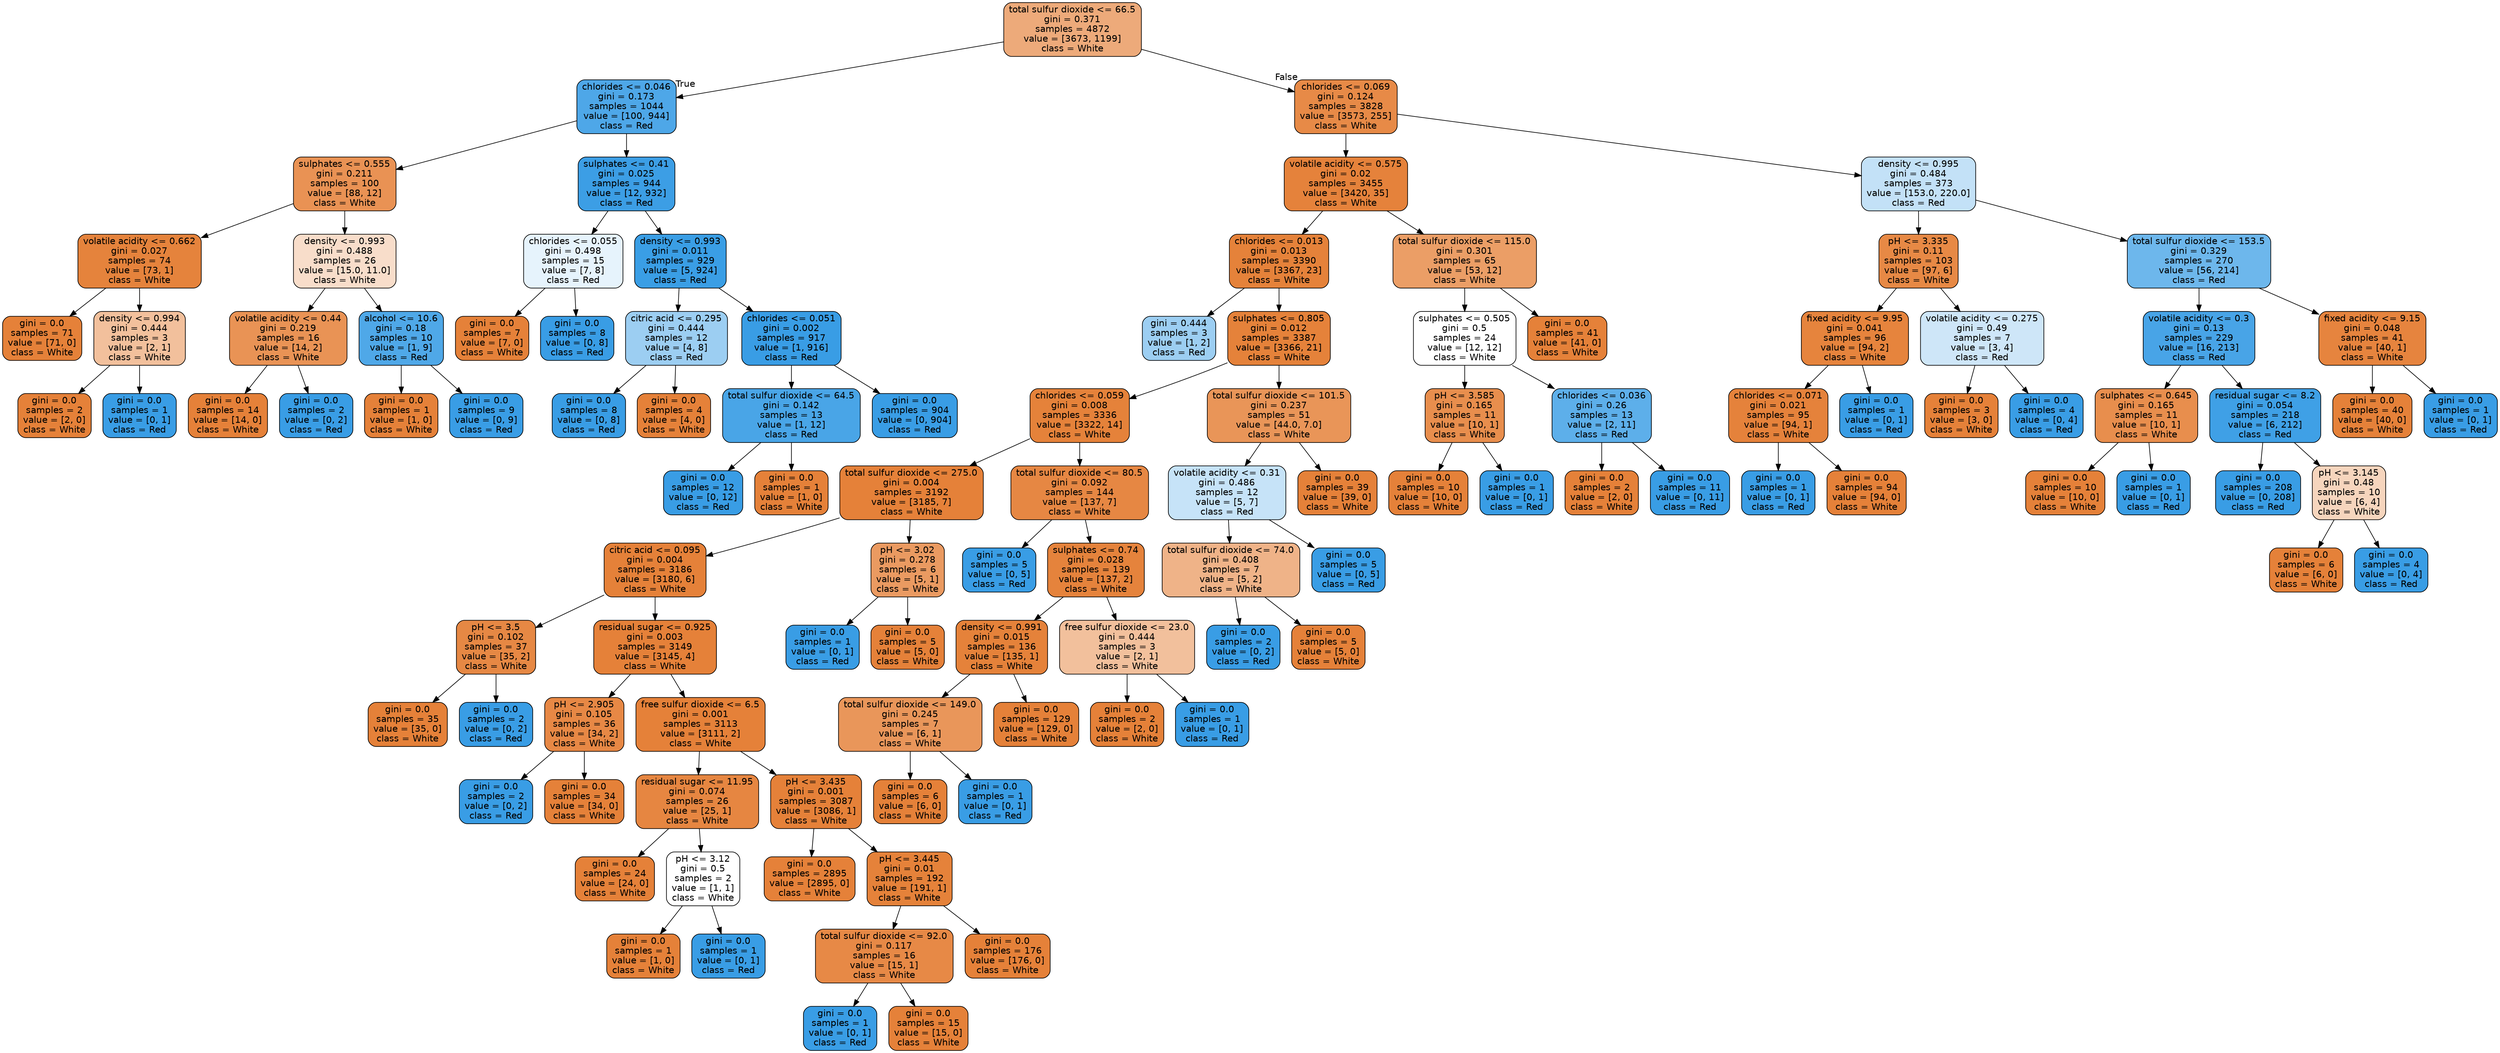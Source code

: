 digraph Tree {
node [shape=box, style="filled, rounded", color="black", fontname="helvetica"] ;
edge [fontname="helvetica"] ;
0 [label="total sulfur dioxide <= 66.5\ngini = 0.371\nsamples = 4872\nvalue = [3673, 1199]\nclass = White", fillcolor="#edaa7a"] ;
1 [label="chlorides <= 0.046\ngini = 0.173\nsamples = 1044\nvalue = [100, 944]\nclass = Red", fillcolor="#4ea7e8"] ;
0 -> 1 [labeldistance=2.5, labelangle=45, headlabel="True"] ;
2 [label="sulphates <= 0.555\ngini = 0.211\nsamples = 100\nvalue = [88, 12]\nclass = White", fillcolor="#e99254"] ;
1 -> 2 ;
3 [label="volatile acidity <= 0.662\ngini = 0.027\nsamples = 74\nvalue = [73, 1]\nclass = White", fillcolor="#e5833c"] ;
2 -> 3 ;
4 [label="gini = 0.0\nsamples = 71\nvalue = [71, 0]\nclass = White", fillcolor="#e58139"] ;
3 -> 4 ;
5 [label="density <= 0.994\ngini = 0.444\nsamples = 3\nvalue = [2, 1]\nclass = White", fillcolor="#f2c09c"] ;
3 -> 5 ;
6 [label="gini = 0.0\nsamples = 2\nvalue = [2, 0]\nclass = White", fillcolor="#e58139"] ;
5 -> 6 ;
7 [label="gini = 0.0\nsamples = 1\nvalue = [0, 1]\nclass = Red", fillcolor="#399de5"] ;
5 -> 7 ;
8 [label="density <= 0.993\ngini = 0.488\nsamples = 26\nvalue = [15.0, 11.0]\nclass = White", fillcolor="#f8ddca"] ;
2 -> 8 ;
9 [label="volatile acidity <= 0.44\ngini = 0.219\nsamples = 16\nvalue = [14, 2]\nclass = White", fillcolor="#e99355"] ;
8 -> 9 ;
10 [label="gini = 0.0\nsamples = 14\nvalue = [14, 0]\nclass = White", fillcolor="#e58139"] ;
9 -> 10 ;
11 [label="gini = 0.0\nsamples = 2\nvalue = [0, 2]\nclass = Red", fillcolor="#399de5"] ;
9 -> 11 ;
12 [label="alcohol <= 10.6\ngini = 0.18\nsamples = 10\nvalue = [1, 9]\nclass = Red", fillcolor="#4fa8e8"] ;
8 -> 12 ;
13 [label="gini = 0.0\nsamples = 1\nvalue = [1, 0]\nclass = White", fillcolor="#e58139"] ;
12 -> 13 ;
14 [label="gini = 0.0\nsamples = 9\nvalue = [0, 9]\nclass = Red", fillcolor="#399de5"] ;
12 -> 14 ;
15 [label="sulphates <= 0.41\ngini = 0.025\nsamples = 944\nvalue = [12, 932]\nclass = Red", fillcolor="#3c9ee5"] ;
1 -> 15 ;
16 [label="chlorides <= 0.055\ngini = 0.498\nsamples = 15\nvalue = [7, 8]\nclass = Red", fillcolor="#e6f3fc"] ;
15 -> 16 ;
17 [label="gini = 0.0\nsamples = 7\nvalue = [7, 0]\nclass = White", fillcolor="#e58139"] ;
16 -> 17 ;
18 [label="gini = 0.0\nsamples = 8\nvalue = [0, 8]\nclass = Red", fillcolor="#399de5"] ;
16 -> 18 ;
19 [label="density <= 0.993\ngini = 0.011\nsamples = 929\nvalue = [5, 924]\nclass = Red", fillcolor="#3a9ee5"] ;
15 -> 19 ;
20 [label="citric acid <= 0.295\ngini = 0.444\nsamples = 12\nvalue = [4, 8]\nclass = Red", fillcolor="#9ccef2"] ;
19 -> 20 ;
21 [label="gini = 0.0\nsamples = 8\nvalue = [0, 8]\nclass = Red", fillcolor="#399de5"] ;
20 -> 21 ;
22 [label="gini = 0.0\nsamples = 4\nvalue = [4, 0]\nclass = White", fillcolor="#e58139"] ;
20 -> 22 ;
23 [label="chlorides <= 0.051\ngini = 0.002\nsamples = 917\nvalue = [1, 916]\nclass = Red", fillcolor="#399de5"] ;
19 -> 23 ;
24 [label="total sulfur dioxide <= 64.5\ngini = 0.142\nsamples = 13\nvalue = [1, 12]\nclass = Red", fillcolor="#49a5e7"] ;
23 -> 24 ;
25 [label="gini = 0.0\nsamples = 12\nvalue = [0, 12]\nclass = Red", fillcolor="#399de5"] ;
24 -> 25 ;
26 [label="gini = 0.0\nsamples = 1\nvalue = [1, 0]\nclass = White", fillcolor="#e58139"] ;
24 -> 26 ;
27 [label="gini = 0.0\nsamples = 904\nvalue = [0, 904]\nclass = Red", fillcolor="#399de5"] ;
23 -> 27 ;
28 [label="chlorides <= 0.069\ngini = 0.124\nsamples = 3828\nvalue = [3573, 255]\nclass = White", fillcolor="#e78a47"] ;
0 -> 28 [labeldistance=2.5, labelangle=-45, headlabel="False"] ;
29 [label="volatile acidity <= 0.575\ngini = 0.02\nsamples = 3455\nvalue = [3420, 35]\nclass = White", fillcolor="#e5823b"] ;
28 -> 29 ;
30 [label="chlorides <= 0.013\ngini = 0.013\nsamples = 3390\nvalue = [3367, 23]\nclass = White", fillcolor="#e5823a"] ;
29 -> 30 ;
31 [label="gini = 0.444\nsamples = 3\nvalue = [1, 2]\nclass = Red", fillcolor="#9ccef2"] ;
30 -> 31 ;
32 [label="sulphates <= 0.805\ngini = 0.012\nsamples = 3387\nvalue = [3366, 21]\nclass = White", fillcolor="#e5823a"] ;
30 -> 32 ;
33 [label="chlorides <= 0.059\ngini = 0.008\nsamples = 3336\nvalue = [3322, 14]\nclass = White", fillcolor="#e5823a"] ;
32 -> 33 ;
34 [label="total sulfur dioxide <= 275.0\ngini = 0.004\nsamples = 3192\nvalue = [3185, 7]\nclass = White", fillcolor="#e58139"] ;
33 -> 34 ;
35 [label="citric acid <= 0.095\ngini = 0.004\nsamples = 3186\nvalue = [3180, 6]\nclass = White", fillcolor="#e58139"] ;
34 -> 35 ;
36 [label="pH <= 3.5\ngini = 0.102\nsamples = 37\nvalue = [35, 2]\nclass = White", fillcolor="#e68844"] ;
35 -> 36 ;
37 [label="gini = 0.0\nsamples = 35\nvalue = [35, 0]\nclass = White", fillcolor="#e58139"] ;
36 -> 37 ;
38 [label="gini = 0.0\nsamples = 2\nvalue = [0, 2]\nclass = Red", fillcolor="#399de5"] ;
36 -> 38 ;
39 [label="residual sugar <= 0.925\ngini = 0.003\nsamples = 3149\nvalue = [3145, 4]\nclass = White", fillcolor="#e58139"] ;
35 -> 39 ;
40 [label="pH <= 2.905\ngini = 0.105\nsamples = 36\nvalue = [34, 2]\nclass = White", fillcolor="#e78845"] ;
39 -> 40 ;
41 [label="gini = 0.0\nsamples = 2\nvalue = [0, 2]\nclass = Red", fillcolor="#399de5"] ;
40 -> 41 ;
42 [label="gini = 0.0\nsamples = 34\nvalue = [34, 0]\nclass = White", fillcolor="#e58139"] ;
40 -> 42 ;
43 [label="free sulfur dioxide <= 6.5\ngini = 0.001\nsamples = 3113\nvalue = [3111, 2]\nclass = White", fillcolor="#e58139"] ;
39 -> 43 ;
44 [label="residual sugar <= 11.95\ngini = 0.074\nsamples = 26\nvalue = [25, 1]\nclass = White", fillcolor="#e68641"] ;
43 -> 44 ;
45 [label="gini = 0.0\nsamples = 24\nvalue = [24, 0]\nclass = White", fillcolor="#e58139"] ;
44 -> 45 ;
46 [label="pH <= 3.12\ngini = 0.5\nsamples = 2\nvalue = [1, 1]\nclass = White", fillcolor="#ffffff"] ;
44 -> 46 ;
47 [label="gini = 0.0\nsamples = 1\nvalue = [1, 0]\nclass = White", fillcolor="#e58139"] ;
46 -> 47 ;
48 [label="gini = 0.0\nsamples = 1\nvalue = [0, 1]\nclass = Red", fillcolor="#399de5"] ;
46 -> 48 ;
49 [label="pH <= 3.435\ngini = 0.001\nsamples = 3087\nvalue = [3086, 1]\nclass = White", fillcolor="#e58139"] ;
43 -> 49 ;
50 [label="gini = 0.0\nsamples = 2895\nvalue = [2895, 0]\nclass = White", fillcolor="#e58139"] ;
49 -> 50 ;
51 [label="pH <= 3.445\ngini = 0.01\nsamples = 192\nvalue = [191, 1]\nclass = White", fillcolor="#e5823a"] ;
49 -> 51 ;
52 [label="total sulfur dioxide <= 92.0\ngini = 0.117\nsamples = 16\nvalue = [15, 1]\nclass = White", fillcolor="#e78946"] ;
51 -> 52 ;
53 [label="gini = 0.0\nsamples = 1\nvalue = [0, 1]\nclass = Red", fillcolor="#399de5"] ;
52 -> 53 ;
54 [label="gini = 0.0\nsamples = 15\nvalue = [15, 0]\nclass = White", fillcolor="#e58139"] ;
52 -> 54 ;
55 [label="gini = 0.0\nsamples = 176\nvalue = [176, 0]\nclass = White", fillcolor="#e58139"] ;
51 -> 55 ;
56 [label="pH <= 3.02\ngini = 0.278\nsamples = 6\nvalue = [5, 1]\nclass = White", fillcolor="#ea9a61"] ;
34 -> 56 ;
57 [label="gini = 0.0\nsamples = 1\nvalue = [0, 1]\nclass = Red", fillcolor="#399de5"] ;
56 -> 57 ;
58 [label="gini = 0.0\nsamples = 5\nvalue = [5, 0]\nclass = White", fillcolor="#e58139"] ;
56 -> 58 ;
59 [label="total sulfur dioxide <= 80.5\ngini = 0.092\nsamples = 144\nvalue = [137, 7]\nclass = White", fillcolor="#e68743"] ;
33 -> 59 ;
60 [label="gini = 0.0\nsamples = 5\nvalue = [0, 5]\nclass = Red", fillcolor="#399de5"] ;
59 -> 60 ;
61 [label="sulphates <= 0.74\ngini = 0.028\nsamples = 139\nvalue = [137, 2]\nclass = White", fillcolor="#e5833c"] ;
59 -> 61 ;
62 [label="density <= 0.991\ngini = 0.015\nsamples = 136\nvalue = [135, 1]\nclass = White", fillcolor="#e5823a"] ;
61 -> 62 ;
63 [label="total sulfur dioxide <= 149.0\ngini = 0.245\nsamples = 7\nvalue = [6, 1]\nclass = White", fillcolor="#e9965a"] ;
62 -> 63 ;
64 [label="gini = 0.0\nsamples = 6\nvalue = [6, 0]\nclass = White", fillcolor="#e58139"] ;
63 -> 64 ;
65 [label="gini = 0.0\nsamples = 1\nvalue = [0, 1]\nclass = Red", fillcolor="#399de5"] ;
63 -> 65 ;
66 [label="gini = 0.0\nsamples = 129\nvalue = [129, 0]\nclass = White", fillcolor="#e58139"] ;
62 -> 66 ;
67 [label="free sulfur dioxide <= 23.0\ngini = 0.444\nsamples = 3\nvalue = [2, 1]\nclass = White", fillcolor="#f2c09c"] ;
61 -> 67 ;
68 [label="gini = 0.0\nsamples = 2\nvalue = [2, 0]\nclass = White", fillcolor="#e58139"] ;
67 -> 68 ;
69 [label="gini = 0.0\nsamples = 1\nvalue = [0, 1]\nclass = Red", fillcolor="#399de5"] ;
67 -> 69 ;
70 [label="total sulfur dioxide <= 101.5\ngini = 0.237\nsamples = 51\nvalue = [44.0, 7.0]\nclass = White", fillcolor="#e99558"] ;
32 -> 70 ;
71 [label="volatile acidity <= 0.31\ngini = 0.486\nsamples = 12\nvalue = [5, 7]\nclass = Red", fillcolor="#c6e3f8"] ;
70 -> 71 ;
72 [label="total sulfur dioxide <= 74.0\ngini = 0.408\nsamples = 7\nvalue = [5, 2]\nclass = White", fillcolor="#efb388"] ;
71 -> 72 ;
73 [label="gini = 0.0\nsamples = 2\nvalue = [0, 2]\nclass = Red", fillcolor="#399de5"] ;
72 -> 73 ;
74 [label="gini = 0.0\nsamples = 5\nvalue = [5, 0]\nclass = White", fillcolor="#e58139"] ;
72 -> 74 ;
75 [label="gini = 0.0\nsamples = 5\nvalue = [0, 5]\nclass = Red", fillcolor="#399de5"] ;
71 -> 75 ;
76 [label="gini = 0.0\nsamples = 39\nvalue = [39, 0]\nclass = White", fillcolor="#e58139"] ;
70 -> 76 ;
77 [label="total sulfur dioxide <= 115.0\ngini = 0.301\nsamples = 65\nvalue = [53, 12]\nclass = White", fillcolor="#eb9e66"] ;
29 -> 77 ;
78 [label="sulphates <= 0.505\ngini = 0.5\nsamples = 24\nvalue = [12, 12]\nclass = White", fillcolor="#ffffff"] ;
77 -> 78 ;
79 [label="pH <= 3.585\ngini = 0.165\nsamples = 11\nvalue = [10, 1]\nclass = White", fillcolor="#e88e4d"] ;
78 -> 79 ;
80 [label="gini = 0.0\nsamples = 10\nvalue = [10, 0]\nclass = White", fillcolor="#e58139"] ;
79 -> 80 ;
81 [label="gini = 0.0\nsamples = 1\nvalue = [0, 1]\nclass = Red", fillcolor="#399de5"] ;
79 -> 81 ;
82 [label="chlorides <= 0.036\ngini = 0.26\nsamples = 13\nvalue = [2, 11]\nclass = Red", fillcolor="#5dafea"] ;
78 -> 82 ;
83 [label="gini = 0.0\nsamples = 2\nvalue = [2, 0]\nclass = White", fillcolor="#e58139"] ;
82 -> 83 ;
84 [label="gini = 0.0\nsamples = 11\nvalue = [0, 11]\nclass = Red", fillcolor="#399de5"] ;
82 -> 84 ;
85 [label="gini = 0.0\nsamples = 41\nvalue = [41, 0]\nclass = White", fillcolor="#e58139"] ;
77 -> 85 ;
86 [label="density <= 0.995\ngini = 0.484\nsamples = 373\nvalue = [153.0, 220.0]\nclass = Red", fillcolor="#c3e1f7"] ;
28 -> 86 ;
87 [label="pH <= 3.335\ngini = 0.11\nsamples = 103\nvalue = [97, 6]\nclass = White", fillcolor="#e78945"] ;
86 -> 87 ;
88 [label="fixed acidity <= 9.95\ngini = 0.041\nsamples = 96\nvalue = [94, 2]\nclass = White", fillcolor="#e6843d"] ;
87 -> 88 ;
89 [label="chlorides <= 0.071\ngini = 0.021\nsamples = 95\nvalue = [94, 1]\nclass = White", fillcolor="#e5823b"] ;
88 -> 89 ;
90 [label="gini = 0.0\nsamples = 1\nvalue = [0, 1]\nclass = Red", fillcolor="#399de5"] ;
89 -> 90 ;
91 [label="gini = 0.0\nsamples = 94\nvalue = [94, 0]\nclass = White", fillcolor="#e58139"] ;
89 -> 91 ;
92 [label="gini = 0.0\nsamples = 1\nvalue = [0, 1]\nclass = Red", fillcolor="#399de5"] ;
88 -> 92 ;
93 [label="volatile acidity <= 0.275\ngini = 0.49\nsamples = 7\nvalue = [3, 4]\nclass = Red", fillcolor="#cee6f8"] ;
87 -> 93 ;
94 [label="gini = 0.0\nsamples = 3\nvalue = [3, 0]\nclass = White", fillcolor="#e58139"] ;
93 -> 94 ;
95 [label="gini = 0.0\nsamples = 4\nvalue = [0, 4]\nclass = Red", fillcolor="#399de5"] ;
93 -> 95 ;
96 [label="total sulfur dioxide <= 153.5\ngini = 0.329\nsamples = 270\nvalue = [56, 214]\nclass = Red", fillcolor="#6db7ec"] ;
86 -> 96 ;
97 [label="volatile acidity <= 0.3\ngini = 0.13\nsamples = 229\nvalue = [16, 213]\nclass = Red", fillcolor="#48a4e7"] ;
96 -> 97 ;
98 [label="sulphates <= 0.645\ngini = 0.165\nsamples = 11\nvalue = [10, 1]\nclass = White", fillcolor="#e88e4d"] ;
97 -> 98 ;
99 [label="gini = 0.0\nsamples = 10\nvalue = [10, 0]\nclass = White", fillcolor="#e58139"] ;
98 -> 99 ;
100 [label="gini = 0.0\nsamples = 1\nvalue = [0, 1]\nclass = Red", fillcolor="#399de5"] ;
98 -> 100 ;
101 [label="residual sugar <= 8.2\ngini = 0.054\nsamples = 218\nvalue = [6, 212]\nclass = Red", fillcolor="#3fa0e6"] ;
97 -> 101 ;
102 [label="gini = 0.0\nsamples = 208\nvalue = [0, 208]\nclass = Red", fillcolor="#399de5"] ;
101 -> 102 ;
103 [label="pH <= 3.145\ngini = 0.48\nsamples = 10\nvalue = [6, 4]\nclass = White", fillcolor="#f6d5bd"] ;
101 -> 103 ;
104 [label="gini = 0.0\nsamples = 6\nvalue = [6, 0]\nclass = White", fillcolor="#e58139"] ;
103 -> 104 ;
105 [label="gini = 0.0\nsamples = 4\nvalue = [0, 4]\nclass = Red", fillcolor="#399de5"] ;
103 -> 105 ;
106 [label="fixed acidity <= 9.15\ngini = 0.048\nsamples = 41\nvalue = [40, 1]\nclass = White", fillcolor="#e6843e"] ;
96 -> 106 ;
107 [label="gini = 0.0\nsamples = 40\nvalue = [40, 0]\nclass = White", fillcolor="#e58139"] ;
106 -> 107 ;
108 [label="gini = 0.0\nsamples = 1\nvalue = [0, 1]\nclass = Red", fillcolor="#399de5"] ;
106 -> 108 ;
}
